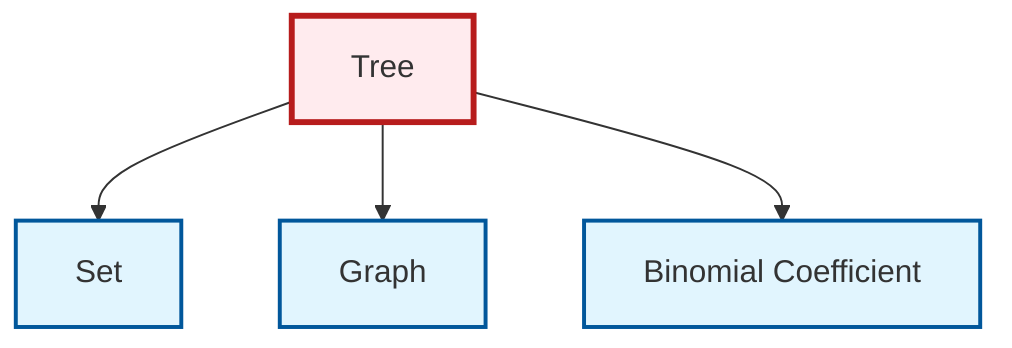 graph TD
    classDef definition fill:#e1f5fe,stroke:#01579b,stroke-width:2px
    classDef theorem fill:#f3e5f5,stroke:#4a148c,stroke-width:2px
    classDef axiom fill:#fff3e0,stroke:#e65100,stroke-width:2px
    classDef example fill:#e8f5e9,stroke:#1b5e20,stroke-width:2px
    classDef current fill:#ffebee,stroke:#b71c1c,stroke-width:3px
    def-tree["Tree"]:::definition
    def-set["Set"]:::definition
    def-binomial-coefficient["Binomial Coefficient"]:::definition
    def-graph["Graph"]:::definition
    def-tree --> def-set
    def-tree --> def-graph
    def-tree --> def-binomial-coefficient
    class def-tree current